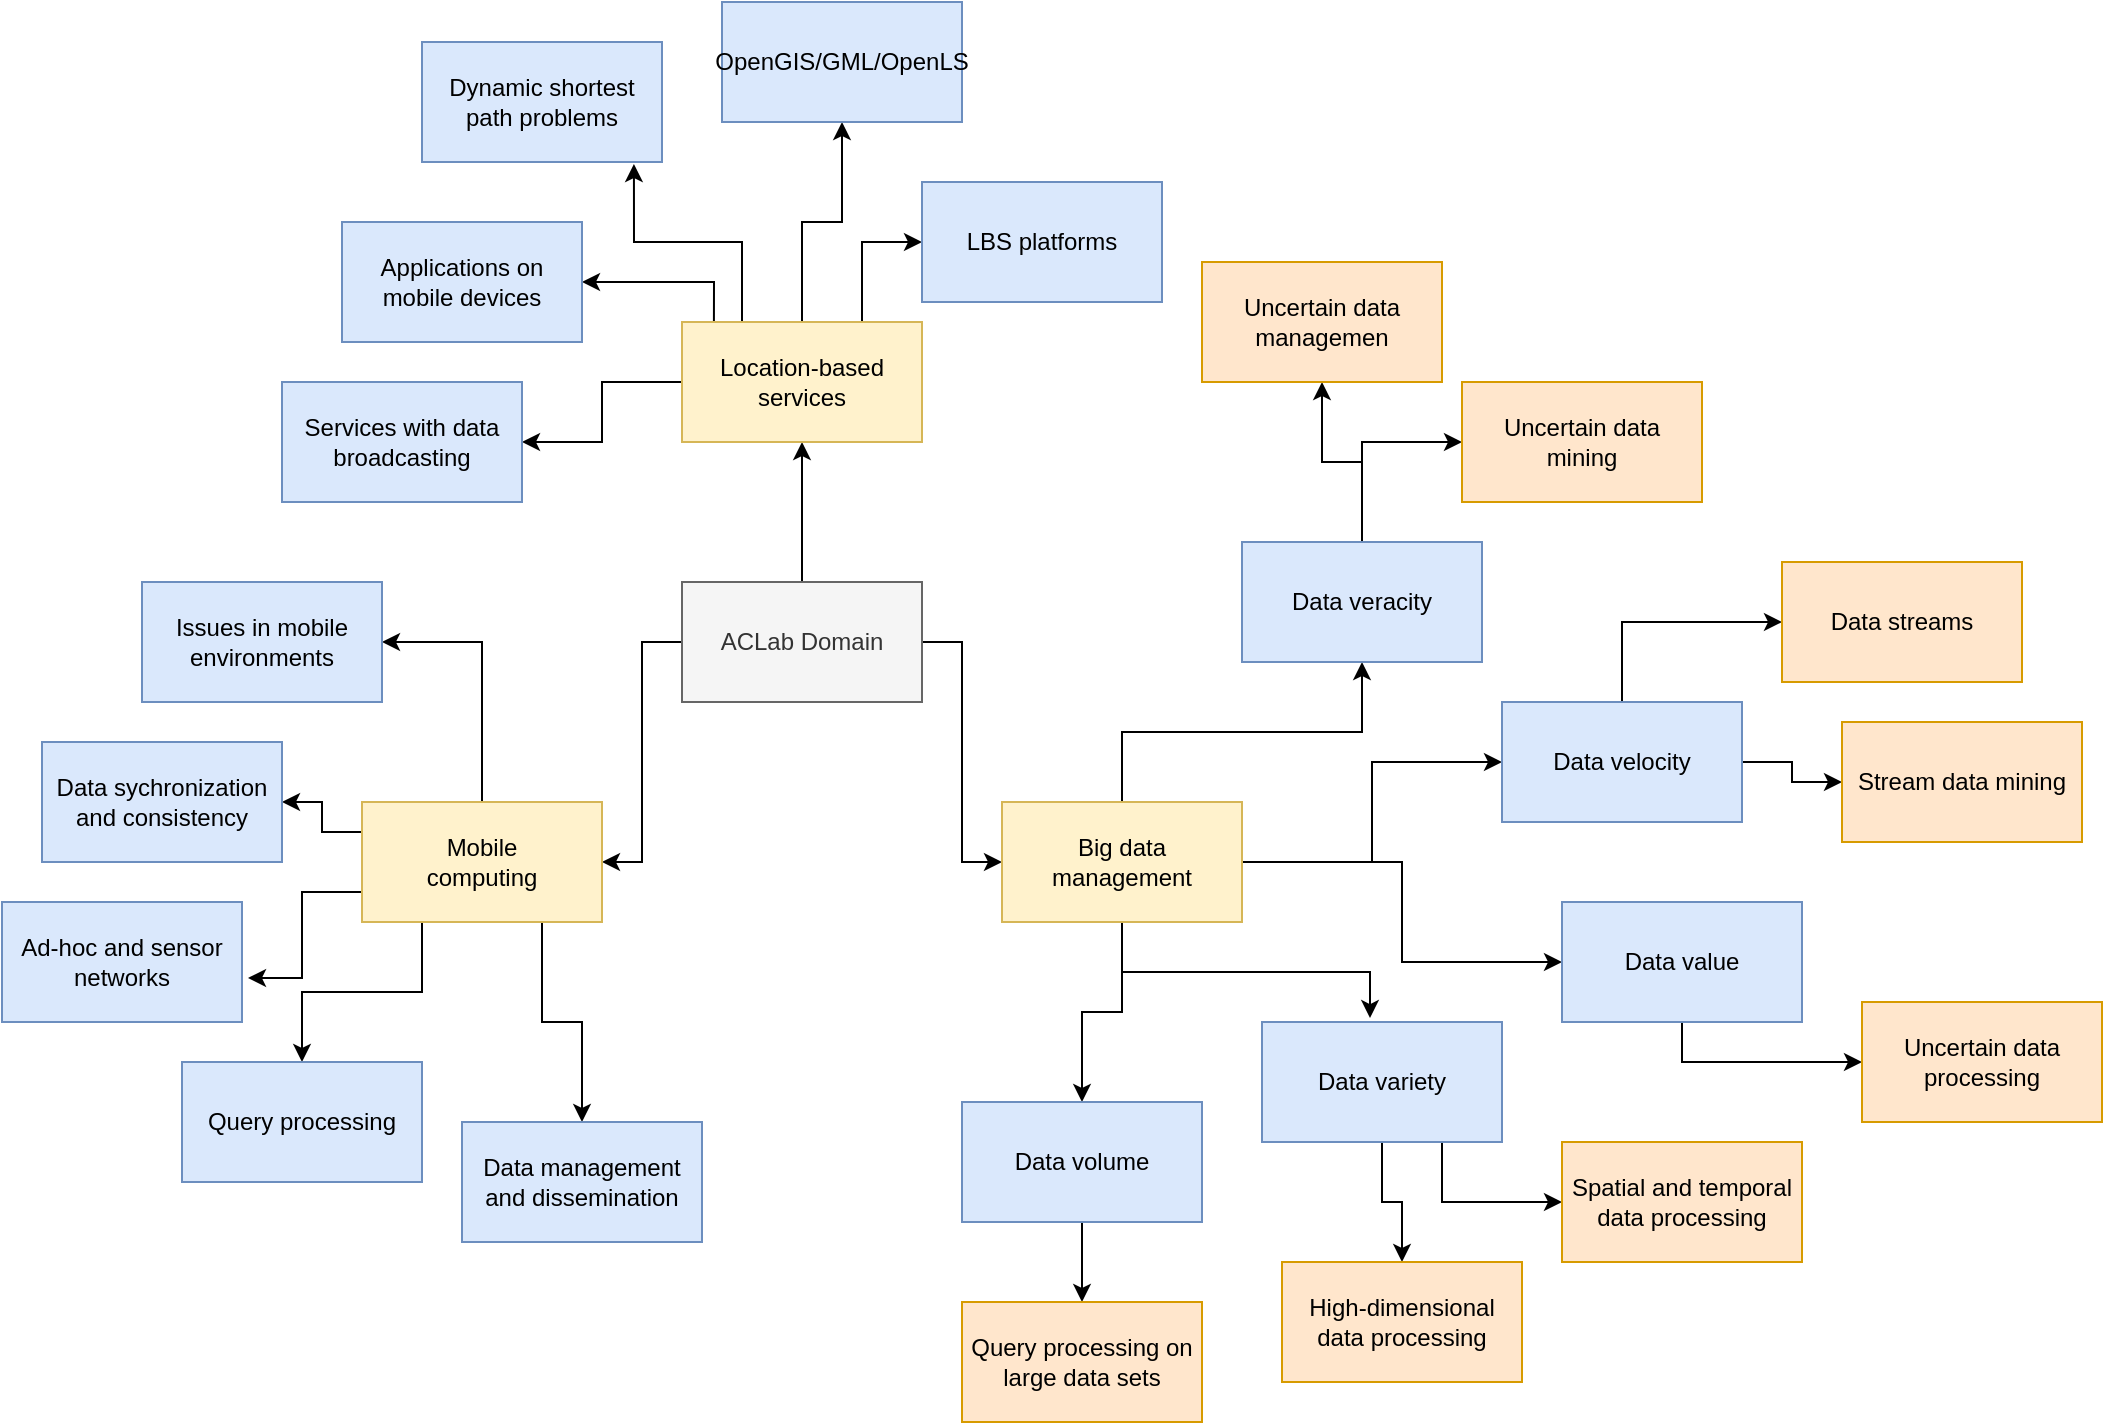<mxfile version="15.5.8" type="device"><diagram id="wx2itUuUAYst5ifSNzEj" name="Page-1"><mxGraphModel dx="1350" dy="793" grid="1" gridSize="10" guides="1" tooltips="1" connect="1" arrows="1" fold="1" page="1" pageScale="1" pageWidth="850" pageHeight="1100" math="0" shadow="0"><root><mxCell id="0"/><mxCell id="1" parent="0"/><mxCell id="NdX0viDUwJYIiWi2x4g8-33" style="edgeStyle=orthogonalEdgeStyle;rounded=0;orthogonalLoop=1;jettySize=auto;html=1;exitX=0;exitY=0.5;exitDx=0;exitDy=0;entryX=1;entryY=0.5;entryDx=0;entryDy=0;" edge="1" parent="1" source="NdX0viDUwJYIiWi2x4g8-1" target="NdX0viDUwJYIiWi2x4g8-6"><mxGeometry relative="1" as="geometry"/></mxCell><mxCell id="NdX0viDUwJYIiWi2x4g8-34" style="edgeStyle=orthogonalEdgeStyle;rounded=0;orthogonalLoop=1;jettySize=auto;html=1;exitX=1;exitY=0.5;exitDx=0;exitDy=0;entryX=0;entryY=0.5;entryDx=0;entryDy=0;" edge="1" parent="1" source="NdX0viDUwJYIiWi2x4g8-1" target="NdX0viDUwJYIiWi2x4g8-2"><mxGeometry relative="1" as="geometry"/></mxCell><mxCell id="NdX0viDUwJYIiWi2x4g8-35" style="edgeStyle=orthogonalEdgeStyle;rounded=0;orthogonalLoop=1;jettySize=auto;html=1;exitX=0.5;exitY=0;exitDx=0;exitDy=0;entryX=0.5;entryY=1;entryDx=0;entryDy=0;" edge="1" parent="1" source="NdX0viDUwJYIiWi2x4g8-1" target="NdX0viDUwJYIiWi2x4g8-5"><mxGeometry relative="1" as="geometry"/></mxCell><mxCell id="NdX0viDUwJYIiWi2x4g8-1" value="ACLab Domain" style="rounded=0;whiteSpace=wrap;html=1;fillColor=#f5f5f5;fontColor=#333333;strokeColor=#666666;" vertex="1" parent="1"><mxGeometry x="360" y="390" width="120" height="60" as="geometry"/></mxCell><mxCell id="NdX0viDUwJYIiWi2x4g8-12" style="edgeStyle=orthogonalEdgeStyle;rounded=0;orthogonalLoop=1;jettySize=auto;html=1;exitX=0.5;exitY=0;exitDx=0;exitDy=0;entryX=0.5;entryY=1;entryDx=0;entryDy=0;" edge="1" parent="1" source="NdX0viDUwJYIiWi2x4g8-2" target="NdX0viDUwJYIiWi2x4g8-9"><mxGeometry relative="1" as="geometry"/></mxCell><mxCell id="NdX0viDUwJYIiWi2x4g8-13" style="edgeStyle=orthogonalEdgeStyle;rounded=0;orthogonalLoop=1;jettySize=auto;html=1;exitX=1;exitY=0.5;exitDx=0;exitDy=0;entryX=0;entryY=0.5;entryDx=0;entryDy=0;" edge="1" parent="1" source="NdX0viDUwJYIiWi2x4g8-2" target="NdX0viDUwJYIiWi2x4g8-8"><mxGeometry relative="1" as="geometry"/></mxCell><mxCell id="NdX0viDUwJYIiWi2x4g8-14" style="edgeStyle=orthogonalEdgeStyle;rounded=0;orthogonalLoop=1;jettySize=auto;html=1;exitX=1;exitY=0.5;exitDx=0;exitDy=0;entryX=0;entryY=0.5;entryDx=0;entryDy=0;" edge="1" parent="1" source="NdX0viDUwJYIiWi2x4g8-2" target="NdX0viDUwJYIiWi2x4g8-7"><mxGeometry relative="1" as="geometry"/></mxCell><mxCell id="NdX0viDUwJYIiWi2x4g8-15" style="edgeStyle=orthogonalEdgeStyle;rounded=0;orthogonalLoop=1;jettySize=auto;html=1;exitX=0.5;exitY=1;exitDx=0;exitDy=0;entryX=0.45;entryY=-0.033;entryDx=0;entryDy=0;entryPerimeter=0;" edge="1" parent="1" source="NdX0viDUwJYIiWi2x4g8-2" target="NdX0viDUwJYIiWi2x4g8-10"><mxGeometry relative="1" as="geometry"/></mxCell><mxCell id="NdX0viDUwJYIiWi2x4g8-16" style="edgeStyle=orthogonalEdgeStyle;rounded=0;orthogonalLoop=1;jettySize=auto;html=1;exitX=0.5;exitY=1;exitDx=0;exitDy=0;entryX=0.5;entryY=0;entryDx=0;entryDy=0;" edge="1" parent="1" source="NdX0viDUwJYIiWi2x4g8-2" target="NdX0viDUwJYIiWi2x4g8-11"><mxGeometry relative="1" as="geometry"/></mxCell><mxCell id="NdX0viDUwJYIiWi2x4g8-2" value="&lt;span class=&quot;boldWord&quot;&gt;Big data&lt;br&gt;management&lt;/span&gt;" style="rounded=0;whiteSpace=wrap;html=1;fillColor=#fff2cc;strokeColor=#d6b656;" vertex="1" parent="1"><mxGeometry x="520" y="500" width="120" height="60" as="geometry"/></mxCell><mxCell id="NdX0viDUwJYIiWi2x4g8-51" style="edgeStyle=orthogonalEdgeStyle;rounded=0;orthogonalLoop=1;jettySize=auto;html=1;exitX=0;exitY=0.5;exitDx=0;exitDy=0;entryX=1;entryY=0.5;entryDx=0;entryDy=0;" edge="1" parent="1" source="NdX0viDUwJYIiWi2x4g8-5" target="NdX0viDUwJYIiWi2x4g8-46"><mxGeometry relative="1" as="geometry"/></mxCell><mxCell id="NdX0viDUwJYIiWi2x4g8-52" style="edgeStyle=orthogonalEdgeStyle;rounded=0;orthogonalLoop=1;jettySize=auto;html=1;exitX=0.133;exitY=0;exitDx=0;exitDy=0;entryX=1;entryY=0.5;entryDx=0;entryDy=0;exitPerimeter=0;" edge="1" parent="1" source="NdX0viDUwJYIiWi2x4g8-5" target="NdX0viDUwJYIiWi2x4g8-47"><mxGeometry relative="1" as="geometry"/></mxCell><mxCell id="NdX0viDUwJYIiWi2x4g8-53" style="edgeStyle=orthogonalEdgeStyle;rounded=0;orthogonalLoop=1;jettySize=auto;html=1;exitX=0.25;exitY=0;exitDx=0;exitDy=0;entryX=0.883;entryY=1.017;entryDx=0;entryDy=0;entryPerimeter=0;" edge="1" parent="1" source="NdX0viDUwJYIiWi2x4g8-5" target="NdX0viDUwJYIiWi2x4g8-48"><mxGeometry relative="1" as="geometry"/></mxCell><mxCell id="NdX0viDUwJYIiWi2x4g8-54" style="edgeStyle=orthogonalEdgeStyle;rounded=0;orthogonalLoop=1;jettySize=auto;html=1;exitX=0.5;exitY=0;exitDx=0;exitDy=0;entryX=0.5;entryY=1;entryDx=0;entryDy=0;" edge="1" parent="1" source="NdX0viDUwJYIiWi2x4g8-5" target="NdX0viDUwJYIiWi2x4g8-49"><mxGeometry relative="1" as="geometry"/></mxCell><mxCell id="NdX0viDUwJYIiWi2x4g8-55" style="edgeStyle=orthogonalEdgeStyle;rounded=0;orthogonalLoop=1;jettySize=auto;html=1;exitX=0.75;exitY=0;exitDx=0;exitDy=0;entryX=0;entryY=0.5;entryDx=0;entryDy=0;" edge="1" parent="1" source="NdX0viDUwJYIiWi2x4g8-5" target="NdX0viDUwJYIiWi2x4g8-50"><mxGeometry relative="1" as="geometry"/></mxCell><mxCell id="NdX0viDUwJYIiWi2x4g8-5" value="&lt;span class=&quot;boldWord&quot;&gt;Location-based services&lt;/span&gt;" style="rounded=0;whiteSpace=wrap;html=1;fillColor=#fff2cc;strokeColor=#d6b656;" vertex="1" parent="1"><mxGeometry x="360" y="260" width="120" height="60" as="geometry"/></mxCell><mxCell id="NdX0viDUwJYIiWi2x4g8-41" style="edgeStyle=orthogonalEdgeStyle;rounded=0;orthogonalLoop=1;jettySize=auto;html=1;exitX=0.5;exitY=0;exitDx=0;exitDy=0;entryX=1;entryY=0.5;entryDx=0;entryDy=0;" edge="1" parent="1" source="NdX0viDUwJYIiWi2x4g8-6" target="NdX0viDUwJYIiWi2x4g8-40"><mxGeometry relative="1" as="geometry"/></mxCell><mxCell id="NdX0viDUwJYIiWi2x4g8-42" style="edgeStyle=orthogonalEdgeStyle;rounded=0;orthogonalLoop=1;jettySize=auto;html=1;exitX=0;exitY=0.25;exitDx=0;exitDy=0;" edge="1" parent="1" source="NdX0viDUwJYIiWi2x4g8-6" target="NdX0viDUwJYIiWi2x4g8-39"><mxGeometry relative="1" as="geometry"/></mxCell><mxCell id="NdX0viDUwJYIiWi2x4g8-43" style="edgeStyle=orthogonalEdgeStyle;rounded=0;orthogonalLoop=1;jettySize=auto;html=1;exitX=0;exitY=0.75;exitDx=0;exitDy=0;entryX=1.025;entryY=0.633;entryDx=0;entryDy=0;entryPerimeter=0;" edge="1" parent="1" source="NdX0viDUwJYIiWi2x4g8-6" target="NdX0viDUwJYIiWi2x4g8-38"><mxGeometry relative="1" as="geometry"/></mxCell><mxCell id="NdX0viDUwJYIiWi2x4g8-44" style="edgeStyle=orthogonalEdgeStyle;rounded=0;orthogonalLoop=1;jettySize=auto;html=1;exitX=0.25;exitY=1;exitDx=0;exitDy=0;" edge="1" parent="1" source="NdX0viDUwJYIiWi2x4g8-6" target="NdX0viDUwJYIiWi2x4g8-37"><mxGeometry relative="1" as="geometry"/></mxCell><mxCell id="NdX0viDUwJYIiWi2x4g8-45" style="edgeStyle=orthogonalEdgeStyle;rounded=0;orthogonalLoop=1;jettySize=auto;html=1;exitX=0.75;exitY=1;exitDx=0;exitDy=0;entryX=0.5;entryY=0;entryDx=0;entryDy=0;" edge="1" parent="1" source="NdX0viDUwJYIiWi2x4g8-6" target="NdX0viDUwJYIiWi2x4g8-36"><mxGeometry relative="1" as="geometry"/></mxCell><mxCell id="NdX0viDUwJYIiWi2x4g8-6" value="&lt;span class=&quot;boldWord&quot;&gt;Mobile &lt;br&gt;computing&lt;/span&gt;" style="rounded=0;whiteSpace=wrap;html=1;fillColor=#fff2cc;strokeColor=#d6b656;" vertex="1" parent="1"><mxGeometry x="200" y="500" width="120" height="60" as="geometry"/></mxCell><mxCell id="NdX0viDUwJYIiWi2x4g8-26" style="edgeStyle=orthogonalEdgeStyle;rounded=0;orthogonalLoop=1;jettySize=auto;html=1;exitX=0.5;exitY=1;exitDx=0;exitDy=0;" edge="1" parent="1" source="NdX0viDUwJYIiWi2x4g8-7" target="NdX0viDUwJYIiWi2x4g8-25"><mxGeometry relative="1" as="geometry"/></mxCell><mxCell id="NdX0viDUwJYIiWi2x4g8-7" value="Data value" style="rounded=0;whiteSpace=wrap;html=1;fillColor=#dae8fc;strokeColor=#6c8ebf;" vertex="1" parent="1"><mxGeometry x="800" y="550" width="120" height="60" as="geometry"/></mxCell><mxCell id="NdX0viDUwJYIiWi2x4g8-22" style="edgeStyle=orthogonalEdgeStyle;rounded=0;orthogonalLoop=1;jettySize=auto;html=1;exitX=0.5;exitY=0;exitDx=0;exitDy=0;entryX=0;entryY=0.5;entryDx=0;entryDy=0;" edge="1" parent="1" source="NdX0viDUwJYIiWi2x4g8-8" target="NdX0viDUwJYIiWi2x4g8-19"><mxGeometry relative="1" as="geometry"/></mxCell><mxCell id="NdX0viDUwJYIiWi2x4g8-24" style="edgeStyle=orthogonalEdgeStyle;rounded=0;orthogonalLoop=1;jettySize=auto;html=1;exitX=1;exitY=0.5;exitDx=0;exitDy=0;entryX=0;entryY=0.5;entryDx=0;entryDy=0;" edge="1" parent="1" source="NdX0viDUwJYIiWi2x4g8-8" target="NdX0viDUwJYIiWi2x4g8-23"><mxGeometry relative="1" as="geometry"/></mxCell><mxCell id="NdX0viDUwJYIiWi2x4g8-8" value="Data velocity" style="rounded=0;whiteSpace=wrap;html=1;fillColor=#dae8fc;strokeColor=#6c8ebf;" vertex="1" parent="1"><mxGeometry x="770" y="450" width="120" height="60" as="geometry"/></mxCell><mxCell id="NdX0viDUwJYIiWi2x4g8-20" style="edgeStyle=orthogonalEdgeStyle;rounded=0;orthogonalLoop=1;jettySize=auto;html=1;exitX=0.5;exitY=0;exitDx=0;exitDy=0;entryX=0.5;entryY=1;entryDx=0;entryDy=0;" edge="1" parent="1" source="NdX0viDUwJYIiWi2x4g8-9" target="NdX0viDUwJYIiWi2x4g8-17"><mxGeometry relative="1" as="geometry"/></mxCell><mxCell id="NdX0viDUwJYIiWi2x4g8-21" style="edgeStyle=orthogonalEdgeStyle;rounded=0;orthogonalLoop=1;jettySize=auto;html=1;exitX=0.5;exitY=0;exitDx=0;exitDy=0;entryX=0;entryY=0.5;entryDx=0;entryDy=0;" edge="1" parent="1" source="NdX0viDUwJYIiWi2x4g8-9" target="NdX0viDUwJYIiWi2x4g8-18"><mxGeometry relative="1" as="geometry"/></mxCell><mxCell id="NdX0viDUwJYIiWi2x4g8-9" value="Data veracity&lt;br&gt;&#9;&#9;&#9;&#9;&#9;&#9;&#9;" style="rounded=0;whiteSpace=wrap;html=1;fillColor=#dae8fc;strokeColor=#6c8ebf;" vertex="1" parent="1"><mxGeometry x="640" y="370" width="120" height="60" as="geometry"/></mxCell><mxCell id="NdX0viDUwJYIiWi2x4g8-29" style="edgeStyle=orthogonalEdgeStyle;rounded=0;orthogonalLoop=1;jettySize=auto;html=1;exitX=0.5;exitY=1;exitDx=0;exitDy=0;entryX=0.5;entryY=0;entryDx=0;entryDy=0;" edge="1" parent="1" source="NdX0viDUwJYIiWi2x4g8-10" target="NdX0viDUwJYIiWi2x4g8-28"><mxGeometry relative="1" as="geometry"/></mxCell><mxCell id="NdX0viDUwJYIiWi2x4g8-30" style="edgeStyle=orthogonalEdgeStyle;rounded=0;orthogonalLoop=1;jettySize=auto;html=1;exitX=0.75;exitY=1;exitDx=0;exitDy=0;entryX=0;entryY=0.5;entryDx=0;entryDy=0;" edge="1" parent="1" source="NdX0viDUwJYIiWi2x4g8-10" target="NdX0viDUwJYIiWi2x4g8-27"><mxGeometry relative="1" as="geometry"/></mxCell><mxCell id="NdX0viDUwJYIiWi2x4g8-10" value="Data variety&lt;br/&gt;&#9;&#9;&#9;&#9;&#9;&#9;&#9;" style="rounded=0;whiteSpace=wrap;html=1;fillColor=#dae8fc;strokeColor=#6c8ebf;" vertex="1" parent="1"><mxGeometry x="650" y="610" width="120" height="60" as="geometry"/></mxCell><mxCell id="NdX0viDUwJYIiWi2x4g8-32" style="edgeStyle=orthogonalEdgeStyle;rounded=0;orthogonalLoop=1;jettySize=auto;html=1;exitX=0.5;exitY=1;exitDx=0;exitDy=0;entryX=0.5;entryY=0;entryDx=0;entryDy=0;" edge="1" parent="1" source="NdX0viDUwJYIiWi2x4g8-11" target="NdX0viDUwJYIiWi2x4g8-31"><mxGeometry relative="1" as="geometry"/></mxCell><mxCell id="NdX0viDUwJYIiWi2x4g8-11" value="Data volume" style="rounded=0;whiteSpace=wrap;html=1;fillColor=#dae8fc;strokeColor=#6c8ebf;" vertex="1" parent="1"><mxGeometry x="500" y="650" width="120" height="60" as="geometry"/></mxCell><mxCell id="NdX0viDUwJYIiWi2x4g8-17" value="Uncertain data managemen&lt;br/&gt;&#9;&#9;&#9;&#9;&#9;&#9;&#9;&#9;" style="rounded=0;whiteSpace=wrap;html=1;fillColor=#ffe6cc;strokeColor=#d79b00;" vertex="1" parent="1"><mxGeometry x="620" y="230" width="120" height="60" as="geometry"/></mxCell><mxCell id="NdX0viDUwJYIiWi2x4g8-18" value="Uncertain data&lt;br&gt;mining&lt;br/&gt;&#9;&#9;&#9;&#9;&#9;&#9;&#9;&#9;" style="rounded=0;whiteSpace=wrap;html=1;fillColor=#ffe6cc;strokeColor=#d79b00;" vertex="1" parent="1"><mxGeometry x="750" y="290" width="120" height="60" as="geometry"/></mxCell><mxCell id="NdX0viDUwJYIiWi2x4g8-19" value="Data streams&lt;br/&gt;&#9;&#9;&#9;&#9;&#9;&#9;&#9;&#9;" style="rounded=0;whiteSpace=wrap;html=1;fillColor=#ffe6cc;strokeColor=#d79b00;" vertex="1" parent="1"><mxGeometry x="910" y="380" width="120" height="60" as="geometry"/></mxCell><mxCell id="NdX0viDUwJYIiWi2x4g8-23" value="Stream data mining&lt;br/&gt;&#9;&#9;&#9;&#9;&#9;&#9;&#9;&#9;" style="rounded=0;whiteSpace=wrap;html=1;fillColor=#ffe6cc;strokeColor=#d79b00;" vertex="1" parent="1"><mxGeometry x="940" y="460" width="120" height="60" as="geometry"/></mxCell><mxCell id="NdX0viDUwJYIiWi2x4g8-25" value="Uncertain data processing&lt;br/&gt;" style="rounded=0;whiteSpace=wrap;html=1;fillColor=#ffe6cc;strokeColor=#d79b00;" vertex="1" parent="1"><mxGeometry x="950" y="600" width="120" height="60" as="geometry"/></mxCell><mxCell id="NdX0viDUwJYIiWi2x4g8-27" value="Spatial and temporal data processing&lt;br/&gt;&#9;&#9;&#9;&#9;&#9;&#9;&#9;&#9;" style="rounded=0;whiteSpace=wrap;html=1;fillColor=#ffe6cc;strokeColor=#d79b00;" vertex="1" parent="1"><mxGeometry x="800" y="670" width="120" height="60" as="geometry"/></mxCell><mxCell id="NdX0viDUwJYIiWi2x4g8-28" value="High-dimensional data processing&lt;br/&gt;&#9;&#9;&#9;&#9;&#9;&#9;&#9;&#9;" style="rounded=0;whiteSpace=wrap;html=1;fillColor=#ffe6cc;strokeColor=#d79b00;" vertex="1" parent="1"><mxGeometry x="660" y="730" width="120" height="60" as="geometry"/></mxCell><mxCell id="NdX0viDUwJYIiWi2x4g8-31" value="Query processing on large data sets" style="rounded=0;whiteSpace=wrap;html=1;fillColor=#ffe6cc;strokeColor=#d79b00;" vertex="1" parent="1"><mxGeometry x="500" y="750" width="120" height="60" as="geometry"/></mxCell><mxCell id="NdX0viDUwJYIiWi2x4g8-36" value="Data management and dissemination&lt;br/&gt;&#9;&#9;&#9;&#9;&#9;&#9;" style="rounded=0;whiteSpace=wrap;html=1;fillColor=#dae8fc;strokeColor=#6c8ebf;" vertex="1" parent="1"><mxGeometry x="250" y="660" width="120" height="60" as="geometry"/></mxCell><mxCell id="NdX0viDUwJYIiWi2x4g8-37" value="Query processing&lt;br/&gt;&#9;&#9;&#9;&#9;&#9;&#9;" style="rounded=0;whiteSpace=wrap;html=1;fillColor=#dae8fc;strokeColor=#6c8ebf;" vertex="1" parent="1"><mxGeometry x="110" y="630" width="120" height="60" as="geometry"/></mxCell><mxCell id="NdX0viDUwJYIiWi2x4g8-38" value="Ad-hoc and sensor networks&lt;br/&gt;&#9;&#9;&#9;&#9;&#9;&#9;" style="rounded=0;whiteSpace=wrap;html=1;fillColor=#dae8fc;strokeColor=#6c8ebf;" vertex="1" parent="1"><mxGeometry x="20" y="550" width="120" height="60" as="geometry"/></mxCell><mxCell id="NdX0viDUwJYIiWi2x4g8-39" value="Data sychronization and consistency" style="rounded=0;whiteSpace=wrap;html=1;fillColor=#dae8fc;strokeColor=#6c8ebf;" vertex="1" parent="1"><mxGeometry x="40" y="470" width="120" height="60" as="geometry"/></mxCell><mxCell id="NdX0viDUwJYIiWi2x4g8-40" value="Issues in mobile environments&lt;br/&gt;&#9;&#9;&#9;&#9;&#9;&#9;" style="rounded=0;whiteSpace=wrap;html=1;fillColor=#dae8fc;strokeColor=#6c8ebf;" vertex="1" parent="1"><mxGeometry x="90" y="390" width="120" height="60" as="geometry"/></mxCell><mxCell id="NdX0viDUwJYIiWi2x4g8-46" value="Services with data broadcasting&lt;br/&gt;&#9;&#9;&#9;&#9;&#9;&#9;" style="rounded=0;whiteSpace=wrap;html=1;fillColor=#dae8fc;strokeColor=#6c8ebf;" vertex="1" parent="1"><mxGeometry x="160" y="290" width="120" height="60" as="geometry"/></mxCell><mxCell id="NdX0viDUwJYIiWi2x4g8-47" value="Applications on mobile devices" style="rounded=0;whiteSpace=wrap;html=1;fillColor=#dae8fc;strokeColor=#6c8ebf;" vertex="1" parent="1"><mxGeometry x="190" y="210" width="120" height="60" as="geometry"/></mxCell><mxCell id="NdX0viDUwJYIiWi2x4g8-48" value="Dynamic shortest path problems&lt;br/&gt;&#9;&#9;&#9;&#9;&#9;&#9;" style="rounded=0;whiteSpace=wrap;html=1;fillColor=#dae8fc;strokeColor=#6c8ebf;" vertex="1" parent="1"><mxGeometry x="230" y="120" width="120" height="60" as="geometry"/></mxCell><mxCell id="NdX0viDUwJYIiWi2x4g8-49" value="OpenGIS/GML/OpenLS&lt;br/&gt;&#9;&#9;&#9;&#9;&#9;&#9;" style="rounded=0;whiteSpace=wrap;html=1;fillColor=#dae8fc;strokeColor=#6c8ebf;" vertex="1" parent="1"><mxGeometry x="380" y="100" width="120" height="60" as="geometry"/></mxCell><mxCell id="NdX0viDUwJYIiWi2x4g8-50" value="LBS platforms" style="rounded=0;whiteSpace=wrap;html=1;fillColor=#dae8fc;strokeColor=#6c8ebf;" vertex="1" parent="1"><mxGeometry x="480" y="190" width="120" height="60" as="geometry"/></mxCell></root></mxGraphModel></diagram></mxfile>